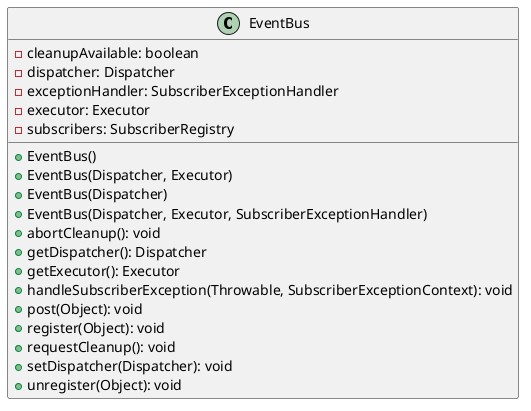 @startuml

    class EventBus {
        -cleanupAvailable: boolean
        -dispatcher: Dispatcher
        -exceptionHandler: SubscriberExceptionHandler
        -executor: Executor
        -subscribers: SubscriberRegistry
        +EventBus()
        +EventBus(Dispatcher, Executor)
        +EventBus(Dispatcher)
        +EventBus(Dispatcher, Executor, SubscriberExceptionHandler)
        +abortCleanup(): void
        +getDispatcher(): Dispatcher
        +getExecutor(): Executor
        +handleSubscriberException(Throwable, SubscriberExceptionContext): void
        +post(Object): void
        +register(Object): void
        +requestCleanup(): void
        +setDispatcher(Dispatcher): void
        +unregister(Object): void
    }

@enduml
